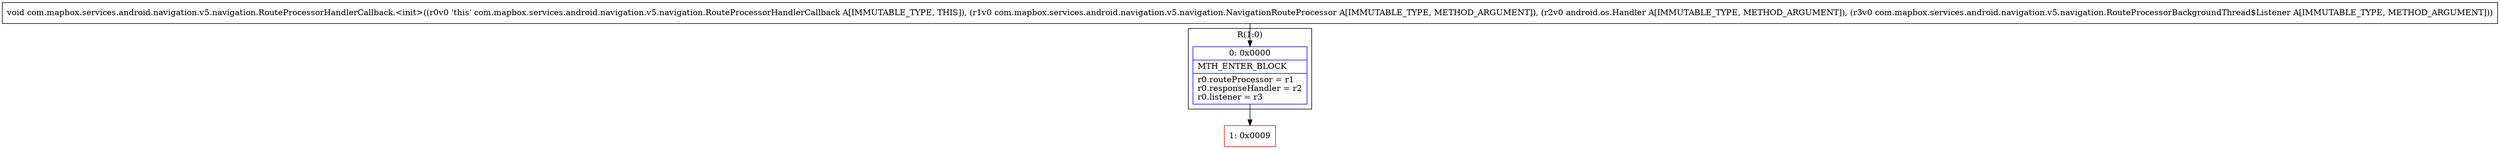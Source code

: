digraph "CFG forcom.mapbox.services.android.navigation.v5.navigation.RouteProcessorHandlerCallback.\<init\>(Lcom\/mapbox\/services\/android\/navigation\/v5\/navigation\/NavigationRouteProcessor;Landroid\/os\/Handler;Lcom\/mapbox\/services\/android\/navigation\/v5\/navigation\/RouteProcessorBackgroundThread$Listener;)V" {
subgraph cluster_Region_466465230 {
label = "R(1:0)";
node [shape=record,color=blue];
Node_0 [shape=record,label="{0\:\ 0x0000|MTH_ENTER_BLOCK\l|r0.routeProcessor = r1\lr0.responseHandler = r2\lr0.listener = r3\l}"];
}
Node_1 [shape=record,color=red,label="{1\:\ 0x0009}"];
MethodNode[shape=record,label="{void com.mapbox.services.android.navigation.v5.navigation.RouteProcessorHandlerCallback.\<init\>((r0v0 'this' com.mapbox.services.android.navigation.v5.navigation.RouteProcessorHandlerCallback A[IMMUTABLE_TYPE, THIS]), (r1v0 com.mapbox.services.android.navigation.v5.navigation.NavigationRouteProcessor A[IMMUTABLE_TYPE, METHOD_ARGUMENT]), (r2v0 android.os.Handler A[IMMUTABLE_TYPE, METHOD_ARGUMENT]), (r3v0 com.mapbox.services.android.navigation.v5.navigation.RouteProcessorBackgroundThread$Listener A[IMMUTABLE_TYPE, METHOD_ARGUMENT])) }"];
MethodNode -> Node_0;
Node_0 -> Node_1;
}

